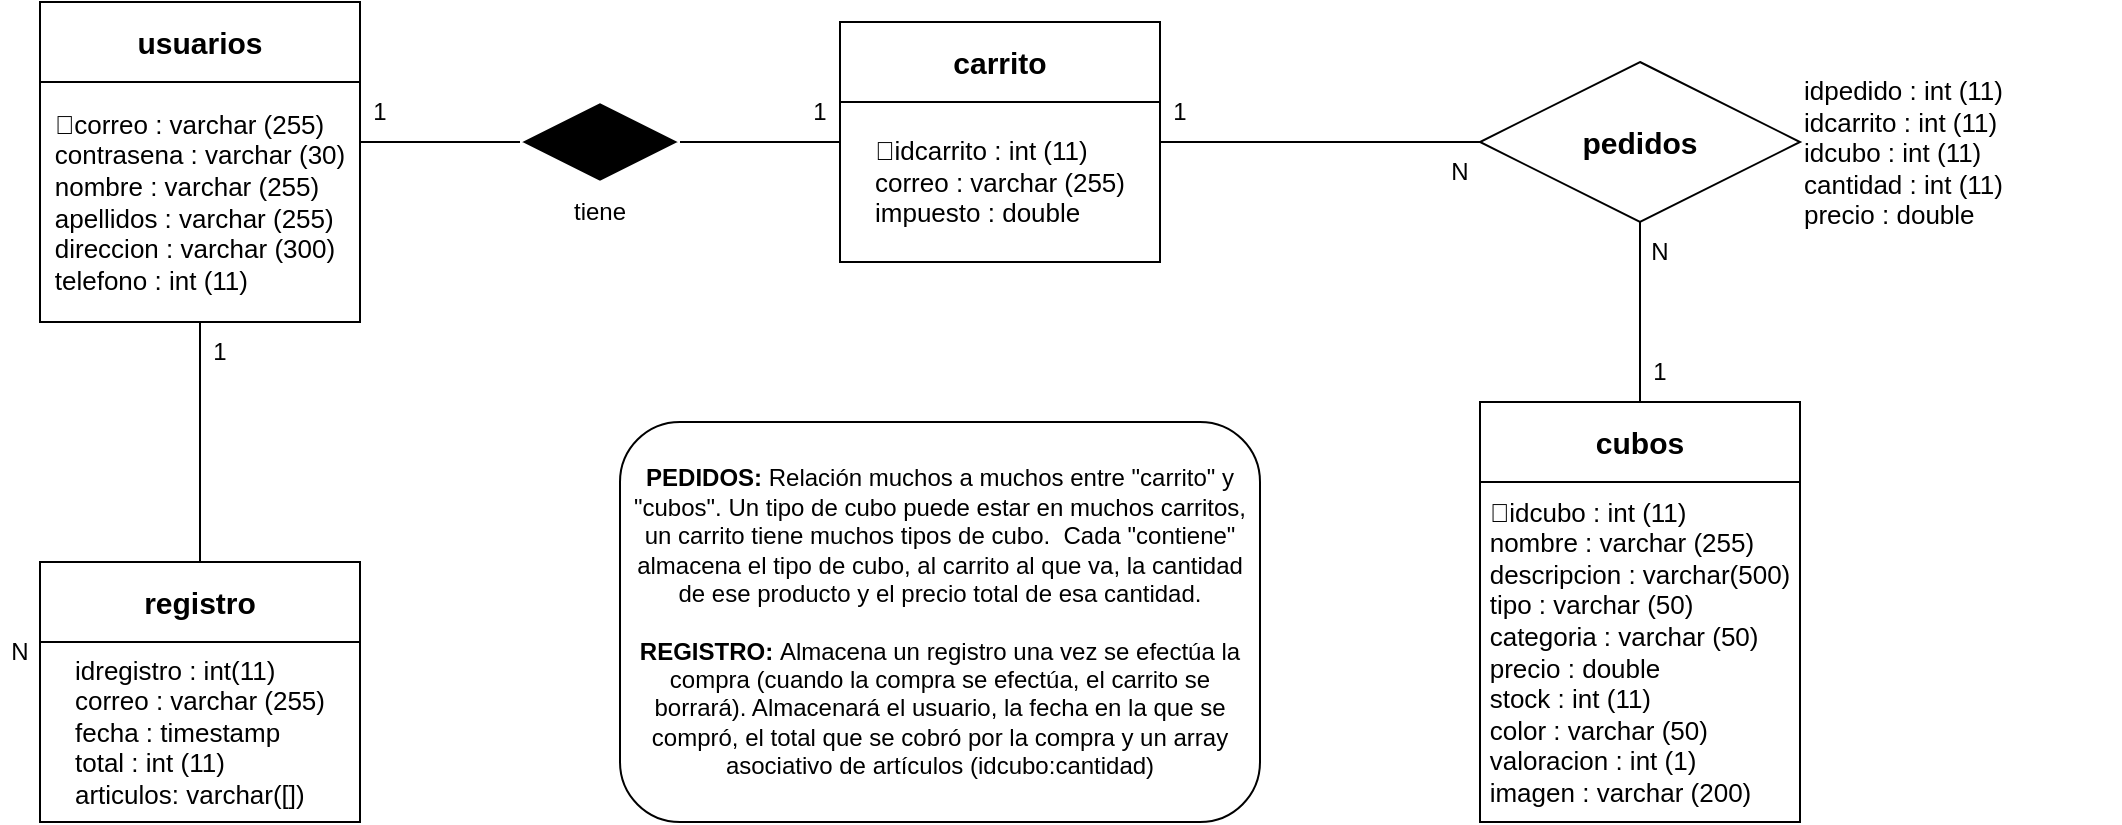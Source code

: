 <mxfile version="24.4.4" type="device">
  <diagram name="Página-1" id="ArBXJi_iLilKBXvqLTUz">
    <mxGraphModel dx="1434" dy="754" grid="1" gridSize="10" guides="1" tooltips="1" connect="1" arrows="1" fold="1" page="1" pageScale="1" pageWidth="827" pageHeight="1169" math="0" shadow="0">
      <root>
        <mxCell id="0" />
        <mxCell id="1" parent="0" />
        <mxCell id="liPELfRamRMLvGVBsLpf-1" value="&lt;font size=&quot;1&quot;&gt;&lt;b style=&quot;font-size: 15px;&quot;&gt;usuarios&lt;/b&gt;&lt;/font&gt;" style="rounded=0;whiteSpace=wrap;html=1;" parent="1" vertex="1">
          <mxGeometry x="160" y="40" width="160" height="40" as="geometry" />
        </mxCell>
        <mxCell id="liPELfRamRMLvGVBsLpf-2" value="&lt;font size=&quot;1&quot;&gt;&lt;b style=&quot;font-size: 15px;&quot;&gt;carrito&lt;/b&gt;&lt;/font&gt;" style="rounded=0;whiteSpace=wrap;html=1;" parent="1" vertex="1">
          <mxGeometry x="560" y="50" width="160" height="40" as="geometry" />
        </mxCell>
        <mxCell id="liPELfRamRMLvGVBsLpf-5" value="&lt;font size=&quot;1&quot;&gt;&lt;b style=&quot;font-size: 15px;&quot;&gt;cubos&lt;/b&gt;&lt;/font&gt;" style="rounded=0;whiteSpace=wrap;html=1;" parent="1" vertex="1">
          <mxGeometry x="880" y="240" width="160" height="40" as="geometry" />
        </mxCell>
        <mxCell id="liPELfRamRMLvGVBsLpf-6" value="&lt;font size=&quot;1&quot;&gt;&lt;b style=&quot;font-size: 15px;&quot;&gt;pedidos&lt;/b&gt;&lt;/font&gt;" style="rhombus;whiteSpace=wrap;html=1;" parent="1" vertex="1">
          <mxGeometry x="880" y="70" width="160" height="80" as="geometry" />
        </mxCell>
        <mxCell id="liPELfRamRMLvGVBsLpf-8" value="&lt;div style=&quot;font-size: 13px;&quot; align=&quot;left&quot;&gt;&lt;font style=&quot;font-size: 13px;&quot;&gt;🔑correo : varchar (255)&lt;/font&gt;&lt;/div&gt;&lt;div style=&quot;font-size: 13px;&quot; align=&quot;left&quot;&gt;&lt;font style=&quot;font-size: 13px;&quot;&gt;contrasena : varchar (30)&lt;/font&gt;&lt;/div&gt;&lt;div style=&quot;font-size: 13px;&quot; align=&quot;left&quot;&gt;&lt;font style=&quot;font-size: 13px;&quot;&gt;nombre : varchar (255)&lt;/font&gt;&lt;/div&gt;&lt;div style=&quot;font-size: 13px;&quot; align=&quot;left&quot;&gt;&lt;font style=&quot;font-size: 13px;&quot;&gt;apellidos : varchar (255)&lt;/font&gt;&lt;/div&gt;&lt;div style=&quot;font-size: 13px;&quot; align=&quot;left&quot;&gt;&lt;font style=&quot;font-size: 13px;&quot;&gt;direccion : varchar (300)&lt;/font&gt;&lt;/div&gt;&lt;div style=&quot;font-size: 13px;&quot; align=&quot;left&quot;&gt;&lt;font style=&quot;font-size: 13px;&quot;&gt;telefono : int (11)&lt;br&gt;&lt;/font&gt;&lt;/div&gt;" style="rounded=0;whiteSpace=wrap;html=1;" parent="1" vertex="1">
          <mxGeometry x="160" y="80" width="160" height="120" as="geometry" />
        </mxCell>
        <mxCell id="liPELfRamRMLvGVBsLpf-9" value="&lt;div style=&quot;font-size: 13px;&quot; align=&quot;left&quot;&gt;&lt;font style=&quot;font-size: 13px;&quot;&gt;🔑idcarrito : int (11)&lt;br&gt;&lt;/font&gt;&lt;/div&gt;&lt;div style=&quot;font-size: 13px;&quot; align=&quot;left&quot;&gt;&lt;font style=&quot;font-size: 13px;&quot;&gt;correo : varchar (255)&lt;/font&gt;&lt;/div&gt;&lt;div style=&quot;font-size: 13px;&quot; align=&quot;left&quot;&gt;&lt;font style=&quot;font-size: 13px;&quot;&gt;impuesto : double&lt;br&gt;&lt;/font&gt;&lt;/div&gt;" style="rounded=0;whiteSpace=wrap;html=1;" parent="1" vertex="1">
          <mxGeometry x="560" y="90" width="160" height="80" as="geometry" />
        </mxCell>
        <mxCell id="liPELfRamRMLvGVBsLpf-10" value="&lt;div style=&quot;font-size: 13px;&quot; align=&quot;left&quot;&gt;&lt;font style=&quot;font-size: 13px;&quot;&gt;🔑idcubo : int (11)&lt;br&gt;&lt;/font&gt;&lt;/div&gt;&lt;div style=&quot;font-size: 13px;&quot; align=&quot;left&quot;&gt;&lt;font style=&quot;font-size: 13px;&quot;&gt;nombre : varchar (255)&lt;/font&gt;&lt;/div&gt;&lt;div style=&quot;font-size: 13px;&quot; align=&quot;left&quot;&gt;&lt;font style=&quot;font-size: 13px;&quot;&gt;descripcion : varchar(500)&lt;/font&gt;&lt;/div&gt;&lt;div style=&quot;font-size: 13px;&quot; align=&quot;left&quot;&gt;&lt;font style=&quot;font-size: 13px;&quot;&gt;tipo : varchar (50)&lt;/font&gt;&lt;/div&gt;&lt;div style=&quot;font-size: 13px;&quot; align=&quot;left&quot;&gt;&lt;font style=&quot;font-size: 13px;&quot;&gt;categoria : varchar (50)&lt;/font&gt;&lt;/div&gt;&lt;div style=&quot;font-size: 13px;&quot; align=&quot;left&quot;&gt;&lt;font style=&quot;font-size: 13px;&quot;&gt;precio : double&lt;/font&gt;&lt;/div&gt;&lt;div style=&quot;font-size: 13px;&quot; align=&quot;left&quot;&gt;&lt;font style=&quot;font-size: 13px;&quot;&gt;stock : int (11)&lt;/font&gt;&lt;/div&gt;&lt;div style=&quot;font-size: 13px;&quot; align=&quot;left&quot;&gt;&lt;font style=&quot;font-size: 13px;&quot;&gt;color : varchar (50)&lt;/font&gt;&lt;/div&gt;&lt;div style=&quot;font-size: 13px;&quot; align=&quot;left&quot;&gt;&lt;font style=&quot;font-size: 13px;&quot;&gt;valoracion : int (1)&lt;/font&gt;&lt;/div&gt;&lt;div style=&quot;font-size: 13px;&quot; align=&quot;left&quot;&gt;&lt;font style=&quot;font-size: 13px;&quot;&gt;imagen : varchar (200)&lt;br&gt;&lt;/font&gt;&lt;/div&gt;" style="rounded=0;whiteSpace=wrap;html=1;" parent="1" vertex="1">
          <mxGeometry x="880" y="280" width="160" height="170" as="geometry" />
        </mxCell>
        <mxCell id="liPELfRamRMLvGVBsLpf-11" value="&lt;div align=&quot;left&quot; style=&quot;font-size: 13px;&quot;&gt;&lt;font style=&quot;font-size: 13px;&quot;&gt;idpedido : int (11)&lt;br&gt;&lt;/font&gt;&lt;/div&gt;&lt;div align=&quot;left&quot; style=&quot;font-size: 13px;&quot;&gt;&lt;font style=&quot;font-size: 13px;&quot;&gt;idcarrito : int (11)&lt;/font&gt;&lt;/div&gt;&lt;div align=&quot;left&quot; style=&quot;font-size: 13px;&quot;&gt;&lt;font style=&quot;font-size: 13px;&quot;&gt;idcubo : int (11)&lt;br&gt;&lt;/font&gt;&lt;/div&gt;&lt;div align=&quot;left&quot; style=&quot;font-size: 13px;&quot;&gt;&lt;font style=&quot;font-size: 13px;&quot;&gt;cantidad : int (11)&lt;/font&gt;&lt;/div&gt;&lt;div align=&quot;left&quot; style=&quot;font-size: 13px;&quot;&gt;&lt;font style=&quot;font-size: 13px;&quot;&gt;precio : double&lt;br&gt;&lt;/font&gt;&lt;/div&gt;" style="text;whiteSpace=wrap;html=1;" parent="1" vertex="1">
          <mxGeometry x="1040" y="70" width="160" height="90" as="geometry" />
        </mxCell>
        <mxCell id="liPELfRamRMLvGVBsLpf-13" value="" style="endArrow=none;html=1;rounded=0;exitX=1;exitY=0.25;exitDx=0;exitDy=0;entryX=0;entryY=0.5;entryDx=0;entryDy=0;" parent="1" source="liPELfRamRMLvGVBsLpf-9" target="liPELfRamRMLvGVBsLpf-6" edge="1">
          <mxGeometry width="50" height="50" relative="1" as="geometry">
            <mxPoint x="550" y="410" as="sourcePoint" />
            <mxPoint x="600" y="360" as="targetPoint" />
          </mxGeometry>
        </mxCell>
        <mxCell id="liPELfRamRMLvGVBsLpf-14" value="" style="endArrow=none;html=1;rounded=0;exitX=0.5;exitY=0;exitDx=0;exitDy=0;entryX=0.5;entryY=1;entryDx=0;entryDy=0;" parent="1" source="liPELfRamRMLvGVBsLpf-5" target="liPELfRamRMLvGVBsLpf-6" edge="1">
          <mxGeometry width="50" height="50" relative="1" as="geometry">
            <mxPoint x="390" y="440" as="sourcePoint" />
            <mxPoint x="440" y="390" as="targetPoint" />
          </mxGeometry>
        </mxCell>
        <mxCell id="liPELfRamRMLvGVBsLpf-15" value="" style="rhombus;whiteSpace=wrap;html=1;fillStyle=solid;fillColor=#000000;strokeColor=#FFFFFF;" parent="1" vertex="1">
          <mxGeometry x="400" y="90" width="80" height="40" as="geometry" />
        </mxCell>
        <mxCell id="liPELfRamRMLvGVBsLpf-16" value="" style="endArrow=none;html=1;rounded=0;exitX=1;exitY=0.25;exitDx=0;exitDy=0;entryX=0;entryY=0.5;entryDx=0;entryDy=0;" parent="1" source="liPELfRamRMLvGVBsLpf-8" target="liPELfRamRMLvGVBsLpf-15" edge="1">
          <mxGeometry width="50" height="50" relative="1" as="geometry">
            <mxPoint x="610" y="410" as="sourcePoint" />
            <mxPoint x="660" y="360" as="targetPoint" />
          </mxGeometry>
        </mxCell>
        <mxCell id="liPELfRamRMLvGVBsLpf-18" value="" style="endArrow=none;html=1;rounded=0;exitX=1;exitY=0.5;exitDx=0;exitDy=0;entryX=0;entryY=0.25;entryDx=0;entryDy=0;" parent="1" source="liPELfRamRMLvGVBsLpf-15" target="liPELfRamRMLvGVBsLpf-9" edge="1">
          <mxGeometry width="50" height="50" relative="1" as="geometry">
            <mxPoint x="610" y="290" as="sourcePoint" />
            <mxPoint x="660" y="240" as="targetPoint" />
          </mxGeometry>
        </mxCell>
        <mxCell id="liPELfRamRMLvGVBsLpf-19" value="tiene" style="text;html=1;align=center;verticalAlign=middle;whiteSpace=wrap;rounded=0;" parent="1" vertex="1">
          <mxGeometry x="410" y="130" width="60" height="30" as="geometry" />
        </mxCell>
        <mxCell id="liPELfRamRMLvGVBsLpf-20" value="1" style="text;html=1;align=center;verticalAlign=middle;whiteSpace=wrap;rounded=0;" parent="1" vertex="1">
          <mxGeometry x="320" y="80" width="20" height="30" as="geometry" />
        </mxCell>
        <mxCell id="liPELfRamRMLvGVBsLpf-21" value="1" style="text;html=1;align=center;verticalAlign=middle;whiteSpace=wrap;rounded=0;" parent="1" vertex="1">
          <mxGeometry x="540" y="80" width="20" height="30" as="geometry" />
        </mxCell>
        <mxCell id="liPELfRamRMLvGVBsLpf-24" value="1" style="text;html=1;align=center;verticalAlign=middle;whiteSpace=wrap;rounded=0;" parent="1" vertex="1">
          <mxGeometry x="240" y="200" width="20" height="30" as="geometry" />
        </mxCell>
        <mxCell id="liPELfRamRMLvGVBsLpf-28" value="1" style="text;html=1;align=center;verticalAlign=middle;whiteSpace=wrap;rounded=0;" parent="1" vertex="1">
          <mxGeometry x="720" y="80" width="20" height="30" as="geometry" />
        </mxCell>
        <mxCell id="liPELfRamRMLvGVBsLpf-29" value="1" style="text;html=1;align=center;verticalAlign=middle;whiteSpace=wrap;rounded=0;" parent="1" vertex="1">
          <mxGeometry x="960" y="210" width="20" height="30" as="geometry" />
        </mxCell>
        <mxCell id="liPELfRamRMLvGVBsLpf-30" value="N" style="text;html=1;align=center;verticalAlign=middle;whiteSpace=wrap;rounded=0;" parent="1" vertex="1">
          <mxGeometry x="140" y="350" width="20" height="30" as="geometry" />
        </mxCell>
        <mxCell id="liPELfRamRMLvGVBsLpf-34" value="N" style="text;html=1;align=center;verticalAlign=middle;whiteSpace=wrap;rounded=0;" parent="1" vertex="1">
          <mxGeometry x="860" y="110" width="20" height="30" as="geometry" />
        </mxCell>
        <mxCell id="liPELfRamRMLvGVBsLpf-37" value="N" style="text;html=1;align=center;verticalAlign=middle;whiteSpace=wrap;rounded=0;" parent="1" vertex="1">
          <mxGeometry x="960" y="150" width="20" height="30" as="geometry" />
        </mxCell>
        <mxCell id="liPELfRamRMLvGVBsLpf-40" value="&lt;div&gt;&lt;b&gt;PEDIDOS: &lt;/b&gt;Relación muchos a muchos entre &quot;carrito&quot; y &quot;cubos&quot;. Un tipo de cubo puede estar en muchos carritos, un carrito tiene muchos tipos de cubo.&amp;nbsp; Cada &quot;contiene&quot; almacena el tipo de cubo, al carrito al que va, la cantidad de ese producto y el precio total de esa cantidad.&lt;/div&gt;&lt;div&gt;&lt;br&gt;&lt;/div&gt;&lt;div&gt;&lt;b&gt;REGISTRO: &lt;/b&gt;Almacena un registro una vez se efectúa la compra (cuando la compra se efectúa, el carrito se borrará). Almacenará el usuario, la fecha en la que se compró, el total que se cobró por la compra y un array asociativo de artículos (idcubo:cantidad)&lt;br&gt;&lt;/div&gt;" style="rounded=1;whiteSpace=wrap;html=1;" parent="1" vertex="1">
          <mxGeometry x="450" y="250" width="320" height="200" as="geometry" />
        </mxCell>
        <mxCell id="liPELfRamRMLvGVBsLpf-41" value="&lt;font size=&quot;1&quot;&gt;&lt;b style=&quot;font-size: 15px;&quot;&gt;registro&lt;/b&gt;&lt;/font&gt;" style="rounded=0;whiteSpace=wrap;html=1;" parent="1" vertex="1">
          <mxGeometry x="160" y="320" width="160" height="40" as="geometry" />
        </mxCell>
        <mxCell id="liPELfRamRMLvGVBsLpf-42" value="&lt;div align=&quot;left&quot; style=&quot;font-size: 13px;&quot;&gt;&lt;font style=&quot;font-size: 13px;&quot;&gt;idregistro : int(11)&lt;br&gt;&lt;/font&gt;&lt;/div&gt;&lt;div align=&quot;left&quot; style=&quot;font-size: 13px;&quot;&gt;&lt;font style=&quot;font-size: 13px;&quot;&gt;correo : varchar (255)&lt;br&gt;&lt;/font&gt;&lt;/div&gt;&lt;div align=&quot;left&quot; style=&quot;font-size: 13px;&quot;&gt;&lt;font style=&quot;font-size: 13px;&quot;&gt;fecha : timestamp&lt;br&gt;&lt;/font&gt;&lt;/div&gt;&lt;div align=&quot;left&quot; style=&quot;font-size: 13px;&quot;&gt;&lt;font style=&quot;font-size: 13px;&quot;&gt;total : int (11)&lt;br&gt;&lt;/font&gt;&lt;/div&gt;&lt;div align=&quot;left&quot; style=&quot;font-size: 13px;&quot;&gt;&lt;font style=&quot;font-size: 13px;&quot;&gt;articulos: varchar([])&lt;br&gt;&lt;/font&gt;&lt;/div&gt;" style="rounded=0;whiteSpace=wrap;html=1;" parent="1" vertex="1">
          <mxGeometry x="160" y="360" width="160" height="90" as="geometry" />
        </mxCell>
        <mxCell id="7C2rYy2c6FKQQT26vAxZ-1" value="" style="endArrow=none;html=1;rounded=0;exitX=0;exitY=0;exitDx=0;exitDy=0;entryX=0.5;entryY=0;entryDx=0;entryDy=0;" parent="1" source="liPELfRamRMLvGVBsLpf-24" target="liPELfRamRMLvGVBsLpf-41" edge="1">
          <mxGeometry width="50" height="50" relative="1" as="geometry">
            <mxPoint x="780" y="410" as="sourcePoint" />
            <mxPoint x="830" y="360" as="targetPoint" />
          </mxGeometry>
        </mxCell>
      </root>
    </mxGraphModel>
  </diagram>
</mxfile>
